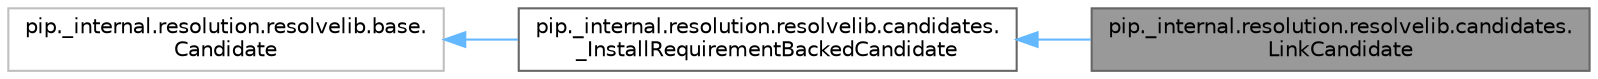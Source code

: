 digraph "pip._internal.resolution.resolvelib.candidates.LinkCandidate"
{
 // LATEX_PDF_SIZE
  bgcolor="transparent";
  edge [fontname=Helvetica,fontsize=10,labelfontname=Helvetica,labelfontsize=10];
  node [fontname=Helvetica,fontsize=10,shape=box,height=0.2,width=0.4];
  rankdir="LR";
  Node1 [id="Node000001",label="pip._internal.resolution.resolvelib.candidates.\lLinkCandidate",height=0.2,width=0.4,color="gray40", fillcolor="grey60", style="filled", fontcolor="black",tooltip=" "];
  Node2 -> Node1 [id="edge1_Node000001_Node000002",dir="back",color="steelblue1",style="solid",tooltip=" "];
  Node2 [id="Node000002",label="pip._internal.resolution.resolvelib.candidates.\l_InstallRequirementBackedCandidate",height=0.2,width=0.4,color="gray40", fillcolor="white", style="filled",URL="$d9/de7/classpip_1_1__internal_1_1resolution_1_1resolvelib_1_1candidates_1_1__InstallRequirementBackedCandidate.html",tooltip=" "];
  Node3 -> Node2 [id="edge2_Node000002_Node000003",dir="back",color="steelblue1",style="solid",tooltip=" "];
  Node3 [id="Node000003",label="pip._internal.resolution.resolvelib.base.\lCandidate",height=0.2,width=0.4,color="grey75", fillcolor="white", style="filled",URL="$d7/d63/classpip_1_1__internal_1_1resolution_1_1resolvelib_1_1base_1_1Candidate.html",tooltip=" "];
}
